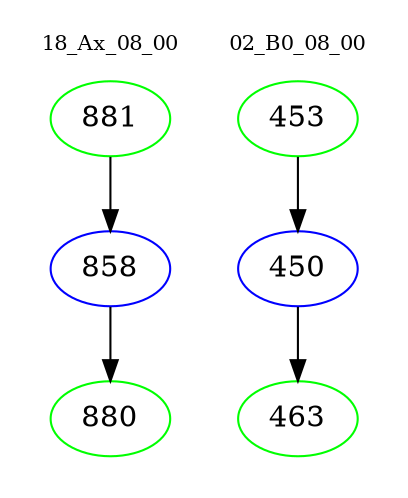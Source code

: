digraph{
subgraph cluster_0 {
color = white
label = "18_Ax_08_00";
fontsize=10;
T0_881 [label="881", color="green"]
T0_881 -> T0_858 [color="black"]
T0_858 [label="858", color="blue"]
T0_858 -> T0_880 [color="black"]
T0_880 [label="880", color="green"]
}
subgraph cluster_1 {
color = white
label = "02_B0_08_00";
fontsize=10;
T1_453 [label="453", color="green"]
T1_453 -> T1_450 [color="black"]
T1_450 [label="450", color="blue"]
T1_450 -> T1_463 [color="black"]
T1_463 [label="463", color="green"]
}
}
